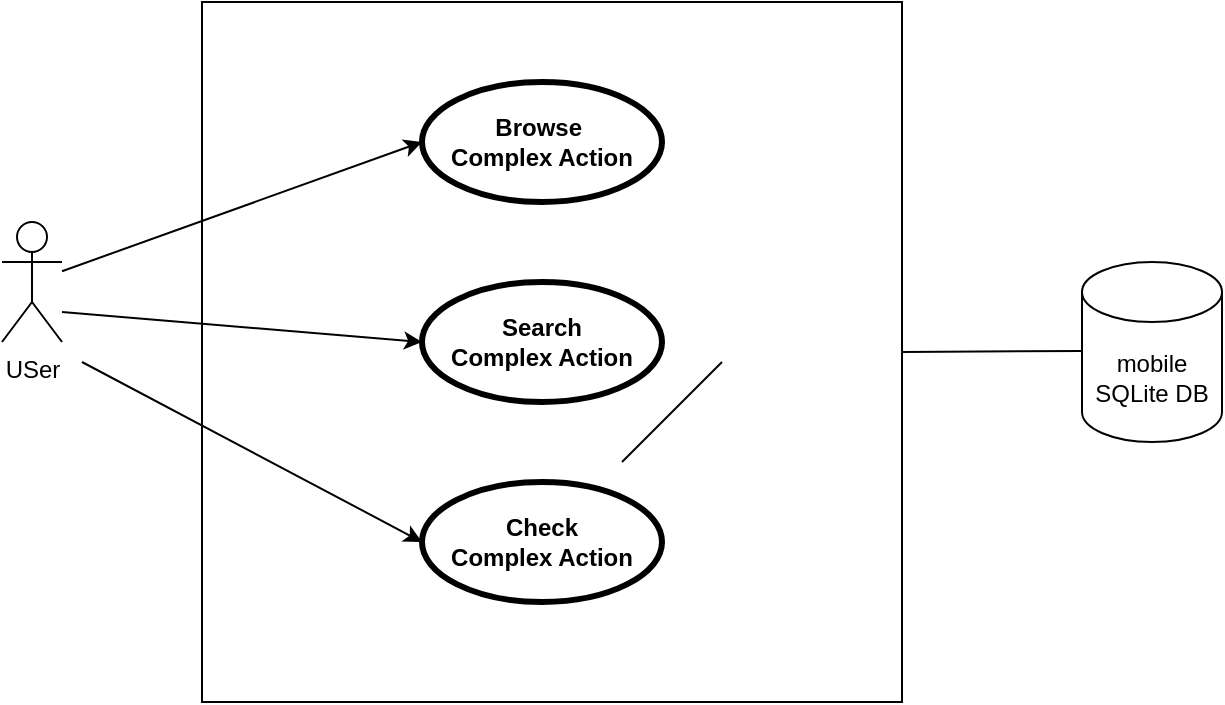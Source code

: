 <mxfile version="24.5.4" type="github">
  <diagram name="Page-1" id="mWm-_su0rxY8fqlc6_35">
    <mxGraphModel dx="1434" dy="866" grid="1" gridSize="10" guides="1" tooltips="1" connect="1" arrows="1" fold="1" page="1" pageScale="1" pageWidth="827" pageHeight="1169" math="0" shadow="0">
      <root>
        <mxCell id="0" />
        <mxCell id="1" parent="0" />
        <mxCell id="i1R-OgFujUxkSIKsWAl5-4" value="" style="whiteSpace=wrap;html=1;aspect=fixed;" vertex="1" parent="1">
          <mxGeometry x="180" y="40" width="350" height="350" as="geometry" />
        </mxCell>
        <mxCell id="i1R-OgFujUxkSIKsWAl5-9" style="rounded=0;orthogonalLoop=1;jettySize=auto;html=1;entryX=0;entryY=0.5;entryDx=0;entryDy=0;" edge="1" parent="1" source="i1R-OgFujUxkSIKsWAl5-1" target="i1R-OgFujUxkSIKsWAl5-5">
          <mxGeometry relative="1" as="geometry" />
        </mxCell>
        <mxCell id="i1R-OgFujUxkSIKsWAl5-1" value="USer" style="shape=umlActor;html=1;verticalLabelPosition=bottom;verticalAlign=top;align=center;" vertex="1" parent="1">
          <mxGeometry x="80" y="150" width="30" height="60" as="geometry" />
        </mxCell>
        <mxCell id="i1R-OgFujUxkSIKsWAl5-5" value="Browse&amp;nbsp;&lt;div&gt;Complex Action&lt;/div&gt;" style="shape=ellipse;html=1;strokeWidth=3;fontStyle=1;whiteSpace=wrap;align=center;perimeter=ellipsePerimeter;" vertex="1" parent="1">
          <mxGeometry x="290" y="80" width="120" height="60" as="geometry" />
        </mxCell>
        <mxCell id="i1R-OgFujUxkSIKsWAl5-6" value="Search&lt;div&gt;Complex Action&lt;/div&gt;" style="shape=ellipse;html=1;strokeWidth=3;fontStyle=1;whiteSpace=wrap;align=center;perimeter=ellipsePerimeter;" vertex="1" parent="1">
          <mxGeometry x="290" y="180" width="120" height="60" as="geometry" />
        </mxCell>
        <mxCell id="i1R-OgFujUxkSIKsWAl5-7" value="Check&lt;div&gt;Complex Action&lt;/div&gt;" style="shape=ellipse;html=1;strokeWidth=3;fontStyle=1;whiteSpace=wrap;align=center;perimeter=ellipsePerimeter;" vertex="1" parent="1">
          <mxGeometry x="290" y="280" width="120" height="60" as="geometry" />
        </mxCell>
        <mxCell id="i1R-OgFujUxkSIKsWAl5-11" style="rounded=0;orthogonalLoop=1;jettySize=auto;html=1;entryX=0;entryY=0.5;entryDx=0;entryDy=0;" edge="1" parent="1" target="i1R-OgFujUxkSIKsWAl5-6">
          <mxGeometry relative="1" as="geometry">
            <mxPoint x="110" y="195" as="sourcePoint" />
            <mxPoint x="290" y="130" as="targetPoint" />
          </mxGeometry>
        </mxCell>
        <mxCell id="i1R-OgFujUxkSIKsWAl5-12" style="rounded=0;orthogonalLoop=1;jettySize=auto;html=1;entryX=0;entryY=0.5;entryDx=0;entryDy=0;" edge="1" parent="1" target="i1R-OgFujUxkSIKsWAl5-7">
          <mxGeometry relative="1" as="geometry">
            <mxPoint x="120" y="220" as="sourcePoint" />
            <mxPoint x="300" y="220" as="targetPoint" />
          </mxGeometry>
        </mxCell>
        <mxCell id="i1R-OgFujUxkSIKsWAl5-13" value="mobile SQLite DB" style="shape=cylinder3;whiteSpace=wrap;html=1;boundedLbl=1;backgroundOutline=1;size=15;" vertex="1" parent="1">
          <mxGeometry x="620" y="170" width="70" height="90" as="geometry" />
        </mxCell>
        <mxCell id="i1R-OgFujUxkSIKsWAl5-15" value="" style="endArrow=none;html=1;rounded=0;" edge="1" parent="1">
          <mxGeometry width="50" height="50" relative="1" as="geometry">
            <mxPoint x="390" y="270" as="sourcePoint" />
            <mxPoint x="440" y="220" as="targetPoint" />
          </mxGeometry>
        </mxCell>
        <mxCell id="i1R-OgFujUxkSIKsWAl5-16" value="" style="endArrow=none;html=1;rounded=0;exitX=1;exitY=0.5;exitDx=0;exitDy=0;" edge="1" parent="1" source="i1R-OgFujUxkSIKsWAl5-4">
          <mxGeometry width="50" height="50" relative="1" as="geometry">
            <mxPoint x="540" y="214.5" as="sourcePoint" />
            <mxPoint x="620" y="214.5" as="targetPoint" />
          </mxGeometry>
        </mxCell>
      </root>
    </mxGraphModel>
  </diagram>
</mxfile>

